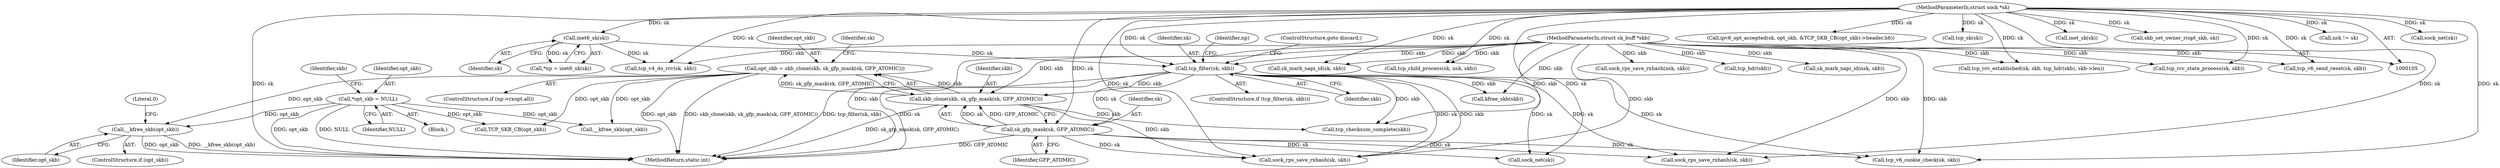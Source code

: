 digraph "0_linux_ac6e780070e30e4c35bd395acfe9191e6268bdd3_0@pointer" {
"1000248" [label="(Call,__kfree_skb(opt_skb))"];
"1000116" [label="(Call,*opt_skb = NULL)"];
"1000141" [label="(Call,opt_skb = skb_clone(skb, sk_gfp_mask(sk, GFP_ATOMIC)))"];
"1000143" [label="(Call,skb_clone(skb, sk_gfp_mask(sk, GFP_ATOMIC)))"];
"1000131" [label="(Call,tcp_filter(sk, skb))"];
"1000112" [label="(Call,inet6_sk(sk))"];
"1000106" [label="(MethodParameterIn,struct sock *sk)"];
"1000107" [label="(MethodParameterIn,struct sk_buff *skb)"];
"1000145" [label="(Call,sk_gfp_mask(sk, GFP_ATOMIC))"];
"1000436" [label="(MethodReturn,static int)"];
"1000234" [label="(Call,sock_rps_save_rxhash(nsk, skb))"];
"1000141" [label="(Call,opt_skb = skb_clone(skb, sk_gfp_mask(sk, GFP_ATOMIC)))"];
"1000151" [label="(Identifier,sk)"];
"1000147" [label="(Identifier,GFP_ATOMIC)"];
"1000253" [label="(Call,sock_rps_save_rxhash(sk, skb))"];
"1000146" [label="(Identifier,sk)"];
"1000273" [label="(Call,__kfree_skb(opt_skb))"];
"1000248" [label="(Call,__kfree_skb(opt_skb))"];
"1000198" [label="(Call,tcp_hdr(skb))"];
"1000122" [label="(Identifier,skb)"];
"1000164" [label="(Call,sk_mark_napi_id(sk, skb))"];
"1000127" [label="(Call,tcp_v4_do_rcv(sk, skb))"];
"1000241" [label="(Call,tcp_child_process(sk, nsk, skb))"];
"1000118" [label="(Identifier,NULL)"];
"1000195" [label="(Call,tcp_rcv_established(sk, skb, tcp_hdr(skb), skb->len))"];
"1000396" [label="(Call,ipv6_opt_accepted(sk, opt_skb, &TCP_SKB_CB(opt_skb)->header.h6))"];
"1000112" [label="(Call,inet6_sk(sk))"];
"1000292" [label="(Call,tcp_sk(sk))"];
"1000275" [label="(Call,kfree_skb(skb))"];
"1000257" [label="(Call,tcp_rcv_state_process(sk, skb))"];
"1000107" [label="(MethodParameterIn,struct sk_buff *skb)"];
"1000161" [label="(Call,sock_rps_save_rxhash(sk, skb))"];
"1000143" [label="(Call,skb_clone(skb, sk_gfp_mask(sk, GFP_ATOMIC)))"];
"1000174" [label="(Call,inet_sk(sk))"];
"1000407" [label="(Call,skb_set_owner_r(opt_skb, sk))"];
"1000249" [label="(Identifier,opt_skb)"];
"1000131" [label="(Call,tcp_filter(sk, skb))"];
"1000110" [label="(Call,*np = inet6_sk(sk))"];
"1000132" [label="(Identifier,sk)"];
"1000267" [label="(Call,tcp_v6_send_reset(sk, skb))"];
"1000106" [label="(MethodParameterIn,struct sock *sk)"];
"1000116" [label="(Call,*opt_skb = NULL)"];
"1000133" [label="(Identifier,skb)"];
"1000222" [label="(Call,tcp_v6_cookie_check(sk, skb))"];
"1000138" [label="(Identifier,np)"];
"1000298" [label="(Call,TCP_SKB_CB(opt_skb))"];
"1000113" [label="(Identifier,sk)"];
"1000134" [label="(ControlStructure,goto discard;)"];
"1000209" [label="(Call,tcp_checksum_complete(skb))"];
"1000237" [label="(Call,sk_mark_napi_id(nsk, skb))"];
"1000246" [label="(ControlStructure,if (opt_skb))"];
"1000145" [label="(Call,sk_gfp_mask(sk, GFP_ATOMIC))"];
"1000230" [label="(Call,nsk != sk)"];
"1000108" [label="(Block,)"];
"1000142" [label="(Identifier,opt_skb)"];
"1000135" [label="(ControlStructure,if (np->rxopt.all))"];
"1000251" [label="(Literal,0)"];
"1000117" [label="(Identifier,opt_skb)"];
"1000281" [label="(Call,sock_net(sk))"];
"1000285" [label="(Call,sock_net(sk))"];
"1000144" [label="(Identifier,skb)"];
"1000130" [label="(ControlStructure,if (tcp_filter(sk, skb)))"];
"1000248" -> "1000246"  [label="AST: "];
"1000248" -> "1000249"  [label="CFG: "];
"1000249" -> "1000248"  [label="AST: "];
"1000251" -> "1000248"  [label="CFG: "];
"1000248" -> "1000436"  [label="DDG: __kfree_skb(opt_skb)"];
"1000248" -> "1000436"  [label="DDG: opt_skb"];
"1000116" -> "1000248"  [label="DDG: opt_skb"];
"1000141" -> "1000248"  [label="DDG: opt_skb"];
"1000116" -> "1000108"  [label="AST: "];
"1000116" -> "1000118"  [label="CFG: "];
"1000117" -> "1000116"  [label="AST: "];
"1000118" -> "1000116"  [label="AST: "];
"1000122" -> "1000116"  [label="CFG: "];
"1000116" -> "1000436"  [label="DDG: opt_skb"];
"1000116" -> "1000436"  [label="DDG: NULL"];
"1000116" -> "1000273"  [label="DDG: opt_skb"];
"1000116" -> "1000298"  [label="DDG: opt_skb"];
"1000141" -> "1000135"  [label="AST: "];
"1000141" -> "1000143"  [label="CFG: "];
"1000142" -> "1000141"  [label="AST: "];
"1000143" -> "1000141"  [label="AST: "];
"1000151" -> "1000141"  [label="CFG: "];
"1000141" -> "1000436"  [label="DDG: opt_skb"];
"1000141" -> "1000436"  [label="DDG: skb_clone(skb, sk_gfp_mask(sk, GFP_ATOMIC))"];
"1000143" -> "1000141"  [label="DDG: skb"];
"1000143" -> "1000141"  [label="DDG: sk_gfp_mask(sk, GFP_ATOMIC)"];
"1000141" -> "1000273"  [label="DDG: opt_skb"];
"1000141" -> "1000298"  [label="DDG: opt_skb"];
"1000143" -> "1000145"  [label="CFG: "];
"1000144" -> "1000143"  [label="AST: "];
"1000145" -> "1000143"  [label="AST: "];
"1000143" -> "1000436"  [label="DDG: sk_gfp_mask(sk, GFP_ATOMIC)"];
"1000131" -> "1000143"  [label="DDG: skb"];
"1000107" -> "1000143"  [label="DDG: skb"];
"1000145" -> "1000143"  [label="DDG: sk"];
"1000145" -> "1000143"  [label="DDG: GFP_ATOMIC"];
"1000143" -> "1000161"  [label="DDG: skb"];
"1000143" -> "1000209"  [label="DDG: skb"];
"1000131" -> "1000130"  [label="AST: "];
"1000131" -> "1000133"  [label="CFG: "];
"1000132" -> "1000131"  [label="AST: "];
"1000133" -> "1000131"  [label="AST: "];
"1000134" -> "1000131"  [label="CFG: "];
"1000138" -> "1000131"  [label="CFG: "];
"1000131" -> "1000436"  [label="DDG: sk"];
"1000131" -> "1000436"  [label="DDG: tcp_filter(sk, skb)"];
"1000112" -> "1000131"  [label="DDG: sk"];
"1000106" -> "1000131"  [label="DDG: sk"];
"1000107" -> "1000131"  [label="DDG: skb"];
"1000131" -> "1000145"  [label="DDG: sk"];
"1000131" -> "1000161"  [label="DDG: sk"];
"1000131" -> "1000161"  [label="DDG: skb"];
"1000131" -> "1000209"  [label="DDG: skb"];
"1000131" -> "1000222"  [label="DDG: sk"];
"1000131" -> "1000253"  [label="DDG: sk"];
"1000131" -> "1000275"  [label="DDG: skb"];
"1000131" -> "1000281"  [label="DDG: sk"];
"1000112" -> "1000110"  [label="AST: "];
"1000112" -> "1000113"  [label="CFG: "];
"1000113" -> "1000112"  [label="AST: "];
"1000110" -> "1000112"  [label="CFG: "];
"1000112" -> "1000110"  [label="DDG: sk"];
"1000106" -> "1000112"  [label="DDG: sk"];
"1000112" -> "1000127"  [label="DDG: sk"];
"1000106" -> "1000105"  [label="AST: "];
"1000106" -> "1000436"  [label="DDG: sk"];
"1000106" -> "1000127"  [label="DDG: sk"];
"1000106" -> "1000145"  [label="DDG: sk"];
"1000106" -> "1000161"  [label="DDG: sk"];
"1000106" -> "1000164"  [label="DDG: sk"];
"1000106" -> "1000174"  [label="DDG: sk"];
"1000106" -> "1000195"  [label="DDG: sk"];
"1000106" -> "1000222"  [label="DDG: sk"];
"1000106" -> "1000230"  [label="DDG: sk"];
"1000106" -> "1000241"  [label="DDG: sk"];
"1000106" -> "1000253"  [label="DDG: sk"];
"1000106" -> "1000257"  [label="DDG: sk"];
"1000106" -> "1000267"  [label="DDG: sk"];
"1000106" -> "1000281"  [label="DDG: sk"];
"1000106" -> "1000285"  [label="DDG: sk"];
"1000106" -> "1000292"  [label="DDG: sk"];
"1000106" -> "1000396"  [label="DDG: sk"];
"1000106" -> "1000407"  [label="DDG: sk"];
"1000107" -> "1000105"  [label="AST: "];
"1000107" -> "1000436"  [label="DDG: skb"];
"1000107" -> "1000127"  [label="DDG: skb"];
"1000107" -> "1000161"  [label="DDG: skb"];
"1000107" -> "1000164"  [label="DDG: skb"];
"1000107" -> "1000195"  [label="DDG: skb"];
"1000107" -> "1000198"  [label="DDG: skb"];
"1000107" -> "1000209"  [label="DDG: skb"];
"1000107" -> "1000222"  [label="DDG: skb"];
"1000107" -> "1000234"  [label="DDG: skb"];
"1000107" -> "1000237"  [label="DDG: skb"];
"1000107" -> "1000241"  [label="DDG: skb"];
"1000107" -> "1000253"  [label="DDG: skb"];
"1000107" -> "1000257"  [label="DDG: skb"];
"1000107" -> "1000267"  [label="DDG: skb"];
"1000107" -> "1000275"  [label="DDG: skb"];
"1000145" -> "1000147"  [label="CFG: "];
"1000146" -> "1000145"  [label="AST: "];
"1000147" -> "1000145"  [label="AST: "];
"1000145" -> "1000436"  [label="DDG: GFP_ATOMIC"];
"1000145" -> "1000161"  [label="DDG: sk"];
"1000145" -> "1000222"  [label="DDG: sk"];
"1000145" -> "1000253"  [label="DDG: sk"];
"1000145" -> "1000281"  [label="DDG: sk"];
}
